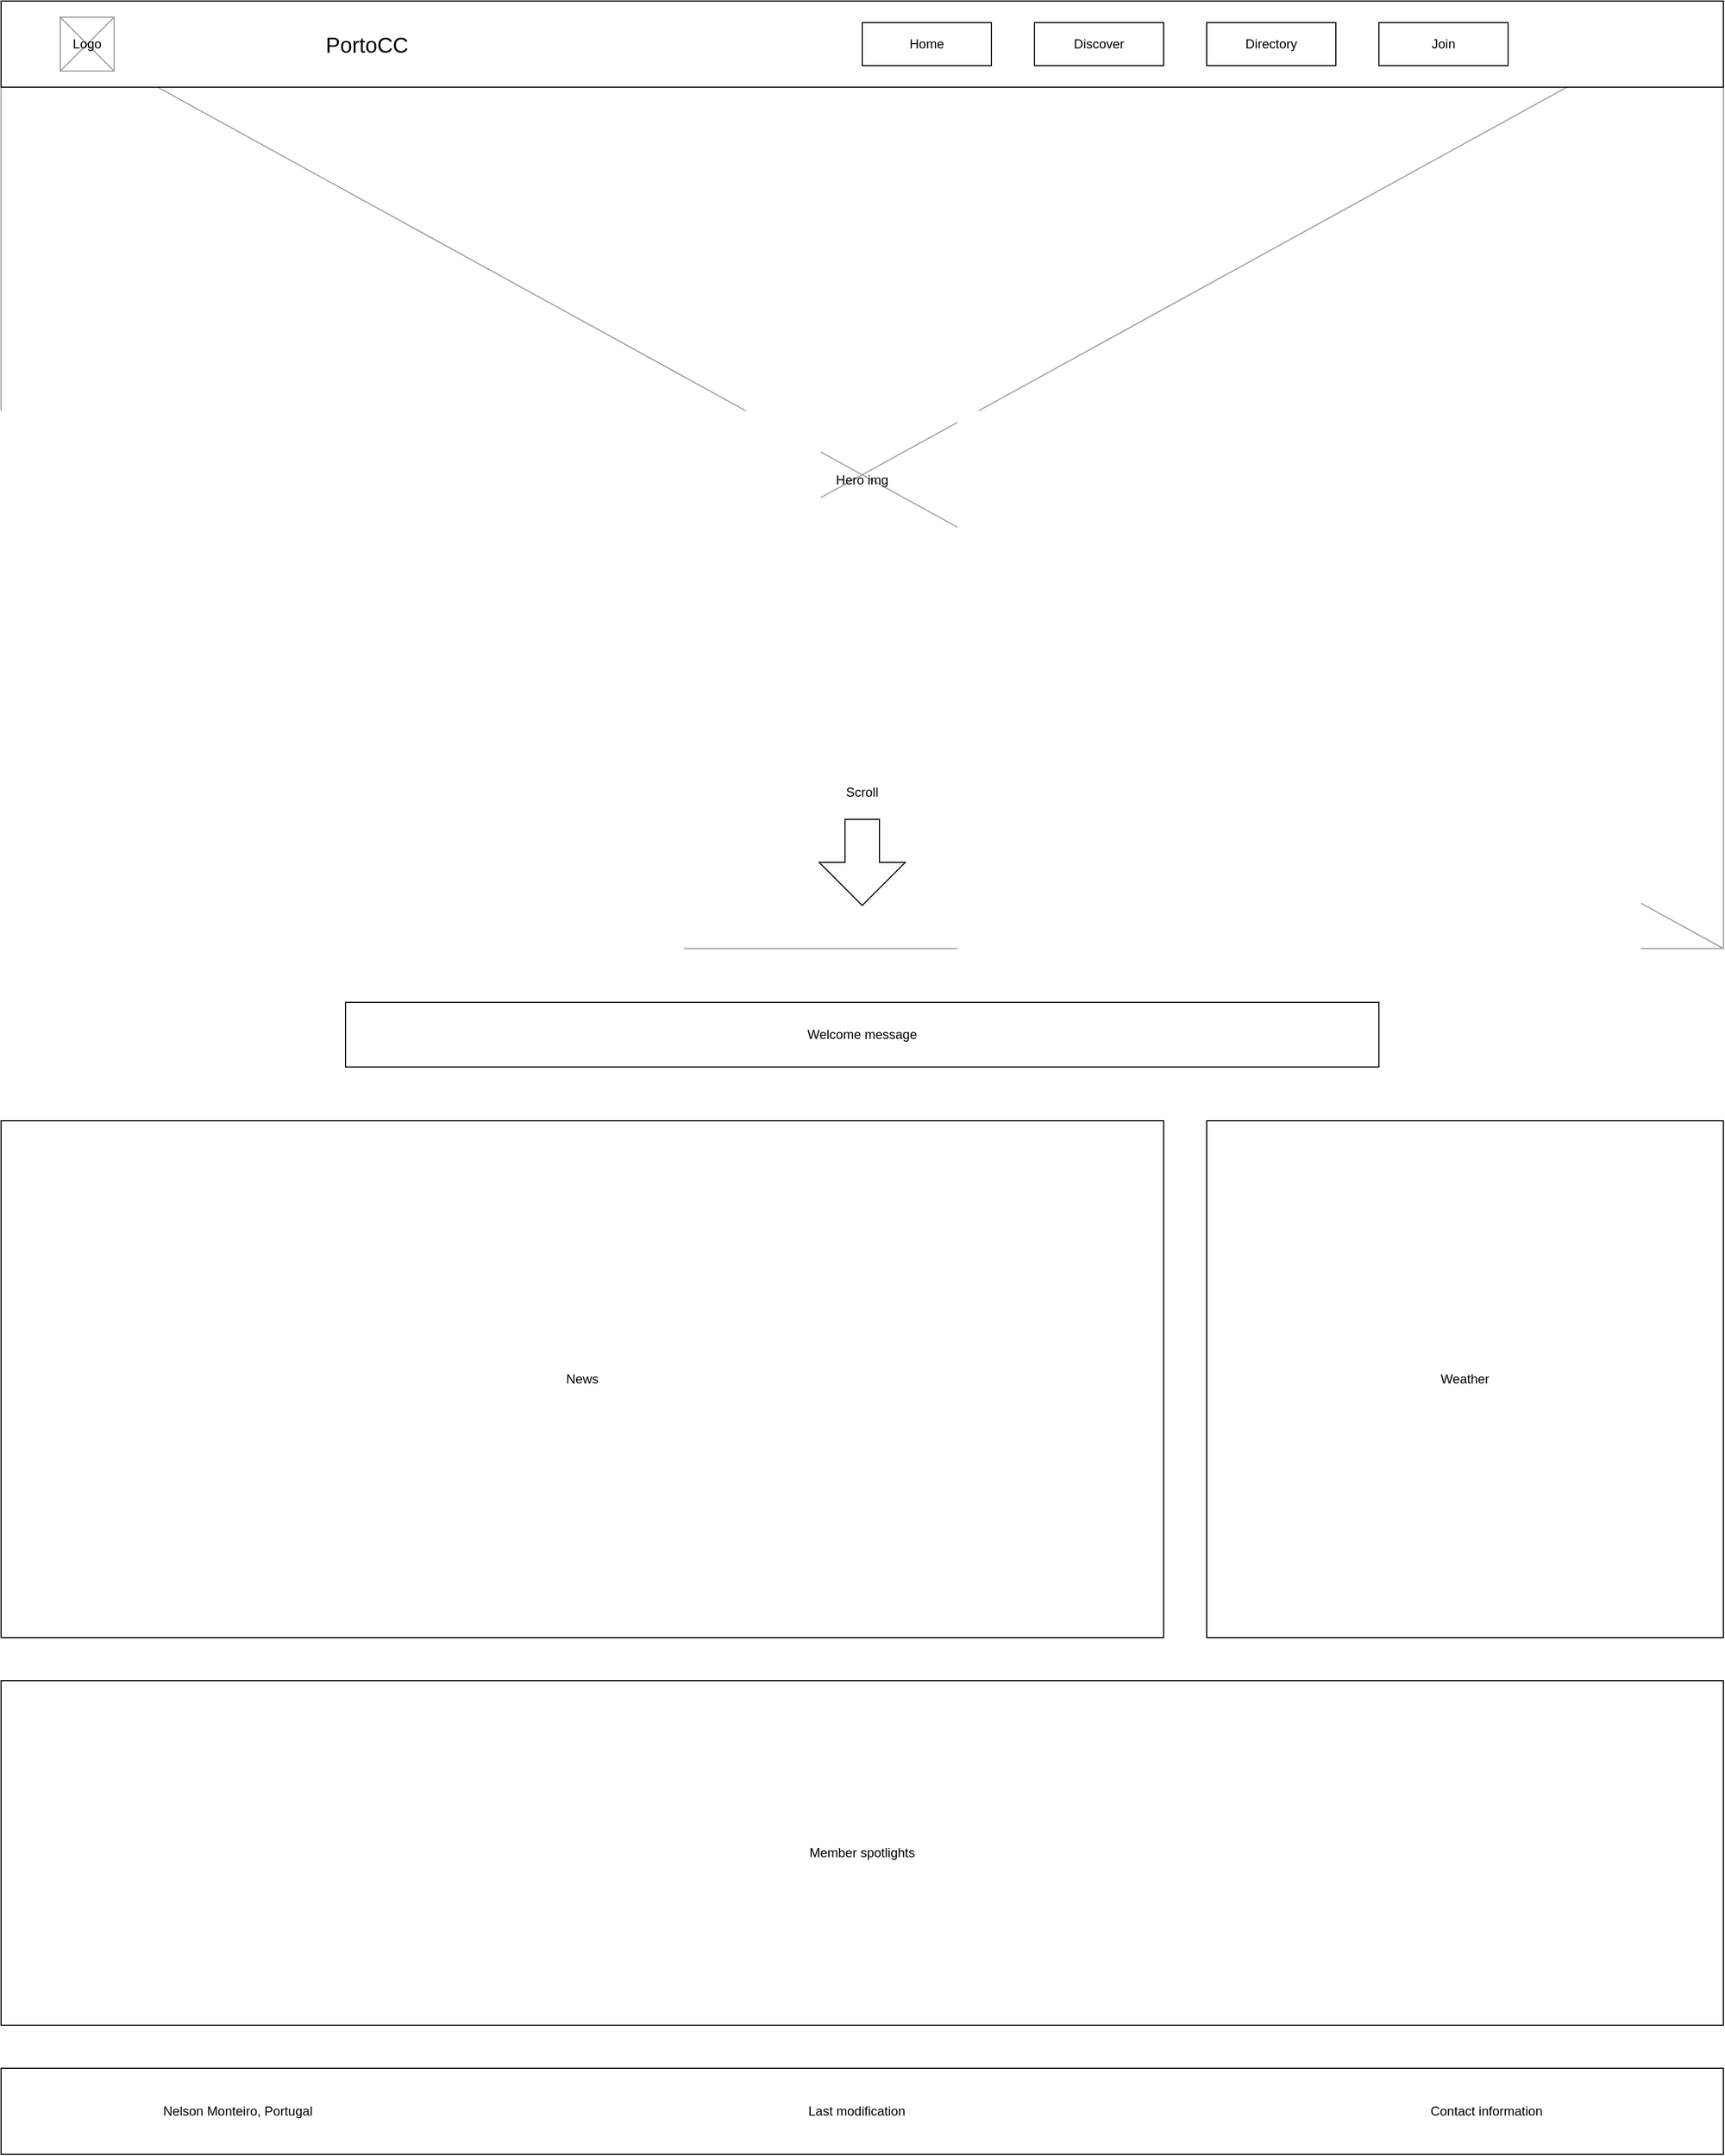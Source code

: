 <mxfile version="22.0.3" type="device" pages="4">
  <diagram name="Home" id="9Jc-4X4ooxKCM6CivTMa">
    <mxGraphModel dx="2016" dy="1196" grid="1" gridSize="10" guides="1" tooltips="1" connect="1" arrows="1" fold="1" page="1" pageScale="1" pageWidth="1600" pageHeight="2000" math="0" shadow="0">
      <root>
        <mxCell id="0" />
        <mxCell id="1" parent="0" />
        <mxCell id="LTOJydqHXjHJdDWPLr5g-16" value="" style="verticalLabelPosition=bottom;shadow=0;dashed=0;align=center;html=1;verticalAlign=top;strokeWidth=1;shape=mxgraph.mockup.graphics.simpleIcon;strokeColor=#999999;" vertex="1" parent="1">
          <mxGeometry width="1600" height="880" as="geometry" />
        </mxCell>
        <mxCell id="LTOJydqHXjHJdDWPLr5g-1" value="" style="rounded=0;whiteSpace=wrap;html=1;" vertex="1" parent="1">
          <mxGeometry width="1600" height="80" as="geometry" />
        </mxCell>
        <mxCell id="LTOJydqHXjHJdDWPLr5g-18" value="" style="verticalLabelPosition=bottom;shadow=0;dashed=0;align=center;html=1;verticalAlign=top;strokeWidth=1;shape=mxgraph.mockup.graphics.simpleIcon;strokeColor=#999999;" vertex="1" parent="1">
          <mxGeometry x="55" y="15" width="50" height="50" as="geometry" />
        </mxCell>
        <mxCell id="LTOJydqHXjHJdDWPLr5g-3" value="Logo" style="text;html=1;strokeColor=none;fillColor=none;align=center;verticalAlign=middle;whiteSpace=wrap;rounded=0;" vertex="1" parent="1">
          <mxGeometry x="40" y="25" width="80" height="30" as="geometry" />
        </mxCell>
        <mxCell id="LTOJydqHXjHJdDWPLr5g-5" value="Home" style="rounded=0;whiteSpace=wrap;html=1;" vertex="1" parent="1">
          <mxGeometry x="800" y="20" width="120" height="40" as="geometry" />
        </mxCell>
        <mxCell id="LTOJydqHXjHJdDWPLr5g-6" value="Join" style="rounded=0;whiteSpace=wrap;html=1;" vertex="1" parent="1">
          <mxGeometry x="1280" y="20" width="120" height="40" as="geometry" />
        </mxCell>
        <mxCell id="LTOJydqHXjHJdDWPLr5g-7" value="Directory" style="rounded=0;whiteSpace=wrap;html=1;" vertex="1" parent="1">
          <mxGeometry x="1120" y="20" width="120" height="40" as="geometry" />
        </mxCell>
        <mxCell id="LTOJydqHXjHJdDWPLr5g-8" value="Discover" style="rounded=0;whiteSpace=wrap;html=1;" vertex="1" parent="1">
          <mxGeometry x="960" y="20" width="120" height="40" as="geometry" />
        </mxCell>
        <mxCell id="LTOJydqHXjHJdDWPLr5g-10" value="" style="html=1;shadow=0;dashed=0;align=center;verticalAlign=middle;shape=mxgraph.arrows2.arrow;dy=0.6;dx=40;direction=south;notch=0;" vertex="1" parent="1">
          <mxGeometry x="760" y="760" width="80" height="80" as="geometry" />
        </mxCell>
        <mxCell id="LTOJydqHXjHJdDWPLr5g-11" value="Scroll" style="text;html=1;strokeColor=none;fillColor=none;align=center;verticalAlign=middle;whiteSpace=wrap;rounded=0;" vertex="1" parent="1">
          <mxGeometry x="770" y="720" width="60" height="30" as="geometry" />
        </mxCell>
        <mxCell id="LTOJydqHXjHJdDWPLr5g-12" value="Member spotlights" style="rounded=0;whiteSpace=wrap;html=1;" vertex="1" parent="1">
          <mxGeometry y="1560" width="1600" height="320" as="geometry" />
        </mxCell>
        <mxCell id="LTOJydqHXjHJdDWPLr5g-13" value="Welcome message" style="rounded=0;whiteSpace=wrap;html=1;" vertex="1" parent="1">
          <mxGeometry x="320" y="930" width="960" height="60" as="geometry" />
        </mxCell>
        <mxCell id="LTOJydqHXjHJdDWPLr5g-14" value="Weather" style="rounded=0;whiteSpace=wrap;html=1;" vertex="1" parent="1">
          <mxGeometry x="1120" y="1040" width="480" height="480" as="geometry" />
        </mxCell>
        <mxCell id="LTOJydqHXjHJdDWPLr5g-25" style="edgeStyle=orthogonalEdgeStyle;rounded=0;orthogonalLoop=1;jettySize=auto;html=1;exitX=1;exitY=0.5;exitDx=0;exitDy=0;" edge="1" parent="1" source="LTOJydqHXjHJdDWPLr5g-15">
          <mxGeometry relative="1" as="geometry">
            <mxPoint x="1050" y="1280" as="targetPoint" />
          </mxGeometry>
        </mxCell>
        <mxCell id="LTOJydqHXjHJdDWPLr5g-15" value="News" style="rounded=0;whiteSpace=wrap;html=1;" vertex="1" parent="1">
          <mxGeometry y="1040" width="1080" height="480" as="geometry" />
        </mxCell>
        <mxCell id="LTOJydqHXjHJdDWPLr5g-17" value="Hero img" style="text;html=1;strokeColor=none;fillColor=none;align=center;verticalAlign=middle;whiteSpace=wrap;rounded=0;" vertex="1" parent="1">
          <mxGeometry x="770" y="430" width="60" height="30" as="geometry" />
        </mxCell>
        <mxCell id="LTOJydqHXjHJdDWPLr5g-4" value="&lt;font style=&quot;font-size: 20px;&quot;&gt;PortoCC&lt;/font&gt;" style="text;html=1;strokeColor=none;fillColor=none;align=center;verticalAlign=middle;whiteSpace=wrap;rounded=0;" vertex="1" parent="1">
          <mxGeometry x="150" width="380" height="80" as="geometry" />
        </mxCell>
        <mxCell id="LTOJydqHXjHJdDWPLr5g-19" value="" style="rounded=0;whiteSpace=wrap;html=1;" vertex="1" parent="1">
          <mxGeometry y="1920" width="1600" height="80" as="geometry" />
        </mxCell>
        <mxCell id="LTOJydqHXjHJdDWPLr5g-20" value="Nelson Monteiro, Portugal" style="text;html=1;strokeColor=none;fillColor=none;align=center;verticalAlign=middle;whiteSpace=wrap;rounded=0;" vertex="1" parent="1">
          <mxGeometry x="10" y="1930" width="420" height="60" as="geometry" />
        </mxCell>
        <mxCell id="LTOJydqHXjHJdDWPLr5g-21" value="Contact information" style="text;html=1;strokeColor=none;fillColor=none;align=center;verticalAlign=middle;whiteSpace=wrap;rounded=0;" vertex="1" parent="1">
          <mxGeometry x="1170" y="1930" width="420" height="60" as="geometry" />
        </mxCell>
        <mxCell id="LTOJydqHXjHJdDWPLr5g-22" value="Last modification" style="text;html=1;strokeColor=none;fillColor=none;align=center;verticalAlign=middle;whiteSpace=wrap;rounded=0;" vertex="1" parent="1">
          <mxGeometry x="585" y="1930" width="420" height="60" as="geometry" />
        </mxCell>
      </root>
    </mxGraphModel>
  </diagram>
  <diagram id="rncriWijId8YMEuLZk5F" name="Discover">
    <mxGraphModel dx="2016" dy="1196" grid="1" gridSize="10" guides="1" tooltips="1" connect="1" arrows="1" fold="1" page="1" pageScale="1" pageWidth="1600" pageHeight="2000" math="0" shadow="0">
      <root>
        <mxCell id="0" />
        <mxCell id="1" parent="0" />
        <mxCell id="qGJs7b_JIFEvdadz_PmN-3" value="" style="rounded=0;whiteSpace=wrap;html=1;" vertex="1" parent="1">
          <mxGeometry x="40" y="280" width="440" height="520" as="geometry" />
        </mxCell>
        <mxCell id="-Zo25kRNtJqOJ9kIemg0-1" value="" style="rounded=0;whiteSpace=wrap;html=1;" vertex="1" parent="1">
          <mxGeometry width="1600" height="80" as="geometry" />
        </mxCell>
        <mxCell id="CjwpZORWzetbiARGUuDT-1" value="" style="verticalLabelPosition=bottom;shadow=0;dashed=0;align=center;html=1;verticalAlign=top;strokeWidth=1;shape=mxgraph.mockup.graphics.simpleIcon;strokeColor=#999999;" vertex="1" parent="1">
          <mxGeometry x="55" y="15" width="50" height="50" as="geometry" />
        </mxCell>
        <mxCell id="CjwpZORWzetbiARGUuDT-2" value="Logo" style="text;html=1;strokeColor=none;fillColor=none;align=center;verticalAlign=middle;whiteSpace=wrap;rounded=0;" vertex="1" parent="1">
          <mxGeometry x="40" y="25" width="80" height="30" as="geometry" />
        </mxCell>
        <mxCell id="CjwpZORWzetbiARGUuDT-3" value="Home" style="rounded=0;whiteSpace=wrap;html=1;" vertex="1" parent="1">
          <mxGeometry x="800" y="20" width="120" height="40" as="geometry" />
        </mxCell>
        <mxCell id="CjwpZORWzetbiARGUuDT-4" value="Join" style="rounded=0;whiteSpace=wrap;html=1;" vertex="1" parent="1">
          <mxGeometry x="1280" y="20" width="120" height="40" as="geometry" />
        </mxCell>
        <mxCell id="CjwpZORWzetbiARGUuDT-5" value="Directory" style="rounded=0;whiteSpace=wrap;html=1;" vertex="1" parent="1">
          <mxGeometry x="1120" y="20" width="120" height="40" as="geometry" />
        </mxCell>
        <mxCell id="CjwpZORWzetbiARGUuDT-6" value="Discover" style="rounded=0;whiteSpace=wrap;html=1;" vertex="1" parent="1">
          <mxGeometry x="960" y="20" width="120" height="40" as="geometry" />
        </mxCell>
        <mxCell id="CjwpZORWzetbiARGUuDT-7" value="&lt;font style=&quot;font-size: 20px;&quot;&gt;PortoCC&lt;/font&gt;" style="text;html=1;strokeColor=none;fillColor=none;align=center;verticalAlign=middle;whiteSpace=wrap;rounded=0;strokeWidth=4;" vertex="1" parent="1">
          <mxGeometry x="150" width="380" height="80" as="geometry" />
        </mxCell>
        <mxCell id="-IgE7H6nFALj96EOGmVQ-1" value="" style="rounded=0;whiteSpace=wrap;html=1;" vertex="1" parent="1">
          <mxGeometry y="1920" width="1600" height="80" as="geometry" />
        </mxCell>
        <mxCell id="-IgE7H6nFALj96EOGmVQ-2" value="Nelson Monteiro, Portugal" style="text;html=1;strokeColor=none;fillColor=none;align=center;verticalAlign=middle;whiteSpace=wrap;rounded=0;" vertex="1" parent="1">
          <mxGeometry x="10" y="1930" width="420" height="60" as="geometry" />
        </mxCell>
        <mxCell id="-IgE7H6nFALj96EOGmVQ-3" value="Contact information" style="text;html=1;strokeColor=none;fillColor=none;align=center;verticalAlign=middle;whiteSpace=wrap;rounded=0;" vertex="1" parent="1">
          <mxGeometry x="1170" y="1930" width="420" height="60" as="geometry" />
        </mxCell>
        <mxCell id="-IgE7H6nFALj96EOGmVQ-4" value="Last modification" style="text;html=1;strokeColor=none;fillColor=none;align=center;verticalAlign=middle;whiteSpace=wrap;rounded=0;" vertex="1" parent="1">
          <mxGeometry x="585" y="1930" width="420" height="60" as="geometry" />
        </mxCell>
        <mxCell id="vFK1ZiAWT5eT2_vWahpD-2" value="Gallery" style="text;html=1;strokeColor=none;fillColor=none;align=center;verticalAlign=middle;whiteSpace=wrap;rounded=0;" vertex="1" parent="1">
          <mxGeometry x="770" y="220" width="60" height="30" as="geometry" />
        </mxCell>
        <mxCell id="vFK1ZiAWT5eT2_vWahpD-3" value="&lt;font style=&quot;font-size: 20px;&quot;&gt;Discover Porto&lt;/font&gt;" style="text;html=1;strokeColor=none;fillColor=none;align=center;verticalAlign=middle;whiteSpace=wrap;rounded=0;" vertex="1" parent="1">
          <mxGeometry x="580" y="120" width="440" height="80" as="geometry" />
        </mxCell>
        <mxCell id="_PmQAhRhFt9v2FuvSFiG-15" value="" style="verticalLabelPosition=bottom;shadow=0;dashed=0;align=center;html=1;verticalAlign=top;strokeWidth=1;shape=mxgraph.mockup.graphics.simpleIcon;strokeColor=#999999;" vertex="1" parent="1">
          <mxGeometry x="1190" y="280" width="370" height="240" as="geometry" />
        </mxCell>
        <mxCell id="_PmQAhRhFt9v2FuvSFiG-16" value="" style="verticalLabelPosition=bottom;shadow=0;dashed=0;align=center;html=1;verticalAlign=top;strokeWidth=1;shape=mxgraph.mockup.graphics.simpleIcon;strokeColor=#999999;" vertex="1" parent="1">
          <mxGeometry x="890" y="280" width="260" height="240" as="geometry" />
        </mxCell>
        <mxCell id="_PmQAhRhFt9v2FuvSFiG-17" value="" style="verticalLabelPosition=bottom;shadow=0;dashed=0;align=center;html=1;verticalAlign=top;strokeWidth=1;shape=mxgraph.mockup.graphics.simpleIcon;strokeColor=#999999;" vertex="1" parent="1">
          <mxGeometry x="520" y="560" width="400" height="240" as="geometry" />
        </mxCell>
        <mxCell id="_PmQAhRhFt9v2FuvSFiG-19" value="" style="verticalLabelPosition=bottom;shadow=0;dashed=0;align=center;html=1;verticalAlign=top;strokeWidth=1;shape=mxgraph.mockup.graphics.simpleIcon;strokeColor=#999999;" vertex="1" parent="1">
          <mxGeometry x="520" y="280" width="330" height="240" as="geometry" />
        </mxCell>
        <mxCell id="_PmQAhRhFt9v2FuvSFiG-20" value="" style="verticalLabelPosition=bottom;shadow=0;dashed=0;align=center;html=1;verticalAlign=top;strokeWidth=1;shape=mxgraph.mockup.graphics.simpleIcon;strokeColor=#999999;" vertex="1" parent="1">
          <mxGeometry x="960" y="560" width="300" height="240" as="geometry" />
        </mxCell>
        <mxCell id="_PmQAhRhFt9v2FuvSFiG-21" value="" style="verticalLabelPosition=bottom;shadow=0;dashed=0;align=center;html=1;verticalAlign=top;strokeWidth=1;shape=mxgraph.mockup.graphics.simpleIcon;strokeColor=#999999;" vertex="1" parent="1">
          <mxGeometry x="1300" y="560" width="260" height="240" as="geometry" />
        </mxCell>
        <mxCell id="_PmQAhRhFt9v2FuvSFiG-26" value="" style="rounded=0;whiteSpace=wrap;html=1;" vertex="1" parent="1">
          <mxGeometry x="240" y="920" width="1120" height="240" as="geometry" />
        </mxCell>
        <mxCell id="_PmQAhRhFt9v2FuvSFiG-28" value="&lt;font style=&quot;font-size: 20px;&quot;&gt;Demographics&lt;/font&gt;" style="text;html=1;strokeColor=none;fillColor=none;align=center;verticalAlign=middle;whiteSpace=wrap;rounded=0;" vertex="1" parent="1">
          <mxGeometry x="740" y="850" width="120" height="30" as="geometry" />
        </mxCell>
        <mxCell id="_PmQAhRhFt9v2FuvSFiG-29" value="&lt;h1&gt;Heading&lt;/h1&gt;&lt;p&gt;Lorem ipsum dolor sit amet, consectetur adipisicing elit, sed do eiusmod tempor incididunt ut labore et dolore magna aliqua.&lt;/p&gt;" style="text;html=1;strokeColor=none;fillColor=none;spacing=5;spacingTop=-20;whiteSpace=wrap;overflow=hidden;rounded=0;" vertex="1" parent="1">
          <mxGeometry x="290" y="980" width="240" height="120" as="geometry" />
        </mxCell>
        <mxCell id="_PmQAhRhFt9v2FuvSFiG-30" value="&lt;h1&gt;Heading&lt;/h1&gt;&lt;p&gt;Lorem ipsum dolor sit amet, consectetur adipisicing elit, sed do eiusmod tempor incididunt ut labore et dolore magna aliqua.&lt;/p&gt;" style="text;html=1;strokeColor=none;fillColor=none;spacing=5;spacingTop=-20;whiteSpace=wrap;overflow=hidden;rounded=0;" vertex="1" parent="1">
          <mxGeometry x="1070" y="980" width="240" height="120" as="geometry" />
        </mxCell>
        <mxCell id="_PmQAhRhFt9v2FuvSFiG-31" value="&lt;h1&gt;Heading&lt;/h1&gt;&lt;p&gt;Lorem ipsum dolor sit amet, consectetur adipisicing elit, sed do eiusmod tempor incididunt ut labore et dolore magna aliqua.&lt;/p&gt;" style="text;html=1;strokeColor=none;fillColor=none;spacing=5;spacingTop=-20;whiteSpace=wrap;overflow=hidden;rounded=0;" vertex="1" parent="1">
          <mxGeometry x="680" y="980" width="240" height="120" as="geometry" />
        </mxCell>
        <mxCell id="qGJs7b_JIFEvdadz_PmN-1" value="&lt;h1&gt;History&lt;/h1&gt;&lt;p&gt;Lorem ipsum dolor sit amet, consectetur adipiscing elit, sed do eiusmod tempor incididunt ut labore et dolore magna aliqua. Eget dolor morbi non arcu risus quis varius. Ut lectus arcu bibendum at varius vel. Eu scelerisque felis imperdiet proin fermentum leo. Non pulvinar neque laoreet suspendisse. Magna fringilla urna porttitor rhoncus dolor purus non enim praesent. Volutpat diam ut venenatis tellus in. Turpis in eu mi bibendum neque. Phasellus faucibus scelerisque eleifend donec. Non pulvinar neque laoreet suspendisse interdum consectetur libero id. Velit sed ullamcorper morbi tincidunt ornare massa eget egestas. Sed euismod nisi porta lorem mollis aliquam. Morbi tincidunt augue interdum velit. Etiam tempor orci eu lobortis elementum nibh tellus molestie. Velit euismod in pellentesque massa placerat duis ultricies lacus sed.&lt;/p&gt;&lt;p&gt;Arcu dictum varius duis at consectetur. Morbi tincidunt augue interdum velit euismod in pellentesque massa. Pharetra diam sit amet nisl. Ultrices mi tempus imperdiet nulla malesuada pellentesque elit eget. Nisi vitae suscipit tellus mauris a diam maecenas. Mauris pellentesque pulvinar pellentesque habitant morbi. Eget aliquet nibh praesent tristique magna sit amet purus gravida. Mattis rhoncus urna neque viverra justo nec ultrices dui sapien. Amet nisl purus in mollis. Arcu non odio euismod lacinia at quis.&lt;/p&gt;&lt;p&gt;Velit sed ullamcorper morbi tincidunt ornare massa eget egestas purus. Risus in hendrerit gravida rutrum quisque non tellus. Justo eget magna fermentum iaculis eu non diam. Tempus quam pellentesque nec nam aliquam. Odio tempor orci dapibus ultrices in. Cras pulvinar mattis nunc sed blandit. Porttitor eget dolor morbi non arcu risus quis.&lt;br&gt;&lt;/p&gt;" style="text;html=1;strokeColor=none;fillColor=none;spacing=5;spacingTop=-20;whiteSpace=wrap;overflow=hidden;rounded=0;" vertex="1" parent="1">
          <mxGeometry x="80" y="280" width="360" height="520" as="geometry" />
        </mxCell>
        <mxCell id="qGJs7b_JIFEvdadz_PmN-4" value="Current events" style="rounded=0;whiteSpace=wrap;html=1;" vertex="1" parent="1">
          <mxGeometry x="640" y="1280" width="720" height="480" as="geometry" />
        </mxCell>
        <mxCell id="qGJs7b_JIFEvdadz_PmN-5" value="&lt;h1&gt;Current events&lt;/h1&gt;&lt;p&gt;Lorem ipsum dolor sit amet, consectetur adipisicing elit, sed do eiusmod tempor incididunt ut labore et dolore magna aliqua.&lt;/p&gt;" style="text;html=1;strokeColor=none;fillColor=none;spacing=5;spacingTop=-20;whiteSpace=wrap;overflow=hidden;rounded=0;" vertex="1" parent="1">
          <mxGeometry x="245" y="1400" width="315" height="240" as="geometry" />
        </mxCell>
      </root>
    </mxGraphModel>
  </diagram>
  <diagram id="96MiM-nGg6Q593nv6gJt" name="Directory">
    <mxGraphModel dx="2016" dy="1196" grid="1" gridSize="10" guides="1" tooltips="1" connect="1" arrows="1" fold="1" page="1" pageScale="1" pageWidth="1600" pageHeight="1500" math="0" shadow="0">
      <root>
        <mxCell id="0" />
        <mxCell id="1" parent="0" />
        <mxCell id="af-1cBShx83j1TZW54wE-1" value="" style="rounded=0;whiteSpace=wrap;html=1;" vertex="1" parent="1">
          <mxGeometry x="440" y="240" width="1080" height="280" as="geometry" />
        </mxCell>
        <mxCell id="v2m5doxko5JAg_ua9qTM-1" value="" style="rounded=0;whiteSpace=wrap;html=1;" vertex="1" parent="1">
          <mxGeometry y="1420" width="1600" height="80" as="geometry" />
        </mxCell>
        <mxCell id="v2m5doxko5JAg_ua9qTM-2" value="Nelson Monteiro, Portugal" style="text;html=1;strokeColor=none;fillColor=none;align=center;verticalAlign=middle;whiteSpace=wrap;rounded=0;" vertex="1" parent="1">
          <mxGeometry x="10" y="1430" width="420" height="60" as="geometry" />
        </mxCell>
        <mxCell id="v2m5doxko5JAg_ua9qTM-3" value="Contact information" style="text;html=1;strokeColor=none;fillColor=none;align=center;verticalAlign=middle;whiteSpace=wrap;rounded=0;" vertex="1" parent="1">
          <mxGeometry x="1170" y="1430" width="420" height="60" as="geometry" />
        </mxCell>
        <mxCell id="v2m5doxko5JAg_ua9qTM-4" value="Last modification" style="text;html=1;strokeColor=none;fillColor=none;align=center;verticalAlign=middle;whiteSpace=wrap;rounded=0;" vertex="1" parent="1">
          <mxGeometry x="585" y="1430" width="420" height="60" as="geometry" />
        </mxCell>
        <mxCell id="rtJxO4XldpgjFj9Skopt-1" value="" style="rounded=0;whiteSpace=wrap;html=1;" vertex="1" parent="1">
          <mxGeometry width="1600" height="80" as="geometry" />
        </mxCell>
        <mxCell id="rtJxO4XldpgjFj9Skopt-2" value="" style="verticalLabelPosition=bottom;shadow=0;dashed=0;align=center;html=1;verticalAlign=top;strokeWidth=1;shape=mxgraph.mockup.graphics.simpleIcon;strokeColor=#999999;" vertex="1" parent="1">
          <mxGeometry x="55" y="15" width="50" height="50" as="geometry" />
        </mxCell>
        <mxCell id="rtJxO4XldpgjFj9Skopt-3" value="Logo" style="text;html=1;strokeColor=none;fillColor=none;align=center;verticalAlign=middle;whiteSpace=wrap;rounded=0;" vertex="1" parent="1">
          <mxGeometry x="40" y="25" width="80" height="30" as="geometry" />
        </mxCell>
        <mxCell id="rtJxO4XldpgjFj9Skopt-4" value="Home" style="rounded=0;whiteSpace=wrap;html=1;" vertex="1" parent="1">
          <mxGeometry x="800" y="20" width="120" height="40" as="geometry" />
        </mxCell>
        <mxCell id="rtJxO4XldpgjFj9Skopt-5" value="Join" style="rounded=0;whiteSpace=wrap;html=1;" vertex="1" parent="1">
          <mxGeometry x="1280" y="20" width="120" height="40" as="geometry" />
        </mxCell>
        <mxCell id="rtJxO4XldpgjFj9Skopt-6" value="Directory" style="rounded=0;whiteSpace=wrap;html=1;" vertex="1" parent="1">
          <mxGeometry x="1120" y="20" width="120" height="40" as="geometry" />
        </mxCell>
        <mxCell id="rtJxO4XldpgjFj9Skopt-7" value="Discover" style="rounded=0;whiteSpace=wrap;html=1;" vertex="1" parent="1">
          <mxGeometry x="960" y="20" width="120" height="40" as="geometry" />
        </mxCell>
        <mxCell id="rtJxO4XldpgjFj9Skopt-8" value="&lt;font style=&quot;font-size: 20px;&quot;&gt;PortoCC&lt;/font&gt;" style="text;html=1;strokeColor=none;fillColor=none;align=center;verticalAlign=middle;whiteSpace=wrap;rounded=0;" vertex="1" parent="1">
          <mxGeometry x="150" width="380" height="80" as="geometry" />
        </mxCell>
        <mxCell id="Ekm4awPdQ3NhtNFBM7wf-1" value="" style="verticalLabelPosition=bottom;shadow=0;dashed=0;align=center;html=1;verticalAlign=top;strokeWidth=1;shape=mxgraph.mockup.graphics.simpleIcon;strokeColor=#999999;" vertex="1" parent="1">
          <mxGeometry x="80" y="160" width="280" height="400" as="geometry" />
        </mxCell>
        <mxCell id="Ekm4awPdQ3NhtNFBM7wf-2" value="President" style="text;html=1;strokeColor=none;fillColor=none;align=center;verticalAlign=middle;whiteSpace=wrap;rounded=0;" vertex="1" parent="1">
          <mxGeometry x="190" y="345" width="60" height="30" as="geometry" />
        </mxCell>
        <mxCell id="Ekm4awPdQ3NhtNFBM7wf-3" value="&lt;h1&gt;President message&lt;/h1&gt;&lt;p&gt;Lorem ipsum dolor sit amet, consectetur adipisicing elit, sed do eiusmod tempor incididunt ut labore et dolore magna aliqua.&lt;/p&gt;" style="text;html=1;strokeColor=none;fillColor=none;spacing=5;spacingTop=-20;whiteSpace=wrap;overflow=hidden;rounded=0;" vertex="1" parent="1">
          <mxGeometry x="460" y="265" width="860" height="80" as="geometry" />
        </mxCell>
        <mxCell id="Ekm4awPdQ3NhtNFBM7wf-4" value="&lt;h1&gt;Projects&lt;/h1&gt;&lt;p&gt;Lorem ipsum dolor sit amet, consectetur adipisicing elit, sed do eiusmod tempor incididunt ut labore et dolore magna aliqua.&amp;nbsp;&lt;/p&gt;Arcu dictum varius duis at consectetur. Morbi tincidunt augue interdum velit euismod in pellentesque massa. Pharetra diam sit amet nisl. Ultrices mi tempus imperdiet nulla malesuada pellentesque elit eget. Nisi vitae suscipit tellus mauris a diam maecenas. Mauris pellentesque pulvinar pellentesque habitant morbi. Eget aliquet nibh praesent tristique magna sit amet purus gravida. Mattis rhoncus urna neque viverra justo nec ultrices dui sapien. Amet nisl purus in mollis. Arcu non odio euismod lacinia at quis." style="text;html=1;strokeColor=none;fillColor=none;spacing=5;spacingTop=-20;whiteSpace=wrap;overflow=hidden;rounded=0;" vertex="1" parent="1">
          <mxGeometry x="460" y="360" width="1050" height="160" as="geometry" />
        </mxCell>
        <mxCell id="af-1cBShx83j1TZW54wE-12" value="&lt;font style=&quot;font-size: 20px;&quot;&gt;Corporate Members&lt;/font&gt;" style="rounded=0;whiteSpace=wrap;html=1;" vertex="1" parent="1">
          <mxGeometry x="320" y="640" width="960" height="80" as="geometry" />
        </mxCell>
        <mxCell id="af-1cBShx83j1TZW54wE-13" value="" style="rounded=0;whiteSpace=wrap;html=1;" vertex="1" parent="1">
          <mxGeometry x="70" y="760" width="1470" height="560" as="geometry" />
        </mxCell>
        <mxCell id="af-1cBShx83j1TZW54wE-14" value="&lt;h1&gt;&lt;br&gt;&lt;/h1&gt;" style="text;html=1;strokeColor=none;fillColor=none;spacing=5;spacingTop=-20;whiteSpace=wrap;overflow=hidden;rounded=0;" vertex="1" parent="1">
          <mxGeometry x="125" y="800" width="1355" height="480" as="geometry" />
        </mxCell>
        <mxCell id="FbmDt95AW5lOq0m1YPwo-9" value="" style="verticalLabelPosition=bottom;shadow=0;dashed=0;align=center;html=1;verticalAlign=top;strokeWidth=1;shape=mxgraph.mockup.graphics.simpleIcon;strokeColor=#999999;" vertex="1" parent="1">
          <mxGeometry x="1290" y="1050" width="200" height="240" as="geometry" />
        </mxCell>
        <mxCell id="FbmDt95AW5lOq0m1YPwo-10" value="" style="verticalLabelPosition=bottom;shadow=0;dashed=0;align=center;html=1;verticalAlign=top;strokeWidth=1;shape=mxgraph.mockup.graphics.simpleIcon;strokeColor=#999999;" vertex="1" parent="1">
          <mxGeometry x="1290" y="790" width="200" height="240" as="geometry" />
        </mxCell>
        <mxCell id="FbmDt95AW5lOq0m1YPwo-14" value="" style="verticalLabelPosition=bottom;shadow=0;dashed=0;align=center;html=1;verticalAlign=top;strokeWidth=1;shape=mxgraph.mockup.graphics.simpleIcon;strokeColor=#999999;" vertex="1" parent="1">
          <mxGeometry x="1060" y="1050" width="200" height="240" as="geometry" />
        </mxCell>
        <mxCell id="FbmDt95AW5lOq0m1YPwo-15" value="" style="verticalLabelPosition=bottom;shadow=0;dashed=0;align=center;html=1;verticalAlign=top;strokeWidth=1;shape=mxgraph.mockup.graphics.simpleIcon;strokeColor=#999999;" vertex="1" parent="1">
          <mxGeometry x="1060" y="790" width="200" height="240" as="geometry" />
        </mxCell>
        <mxCell id="FbmDt95AW5lOq0m1YPwo-16" value="" style="verticalLabelPosition=bottom;shadow=0;dashed=0;align=center;html=1;verticalAlign=top;strokeWidth=1;shape=mxgraph.mockup.graphics.simpleIcon;strokeColor=#999999;" vertex="1" parent="1">
          <mxGeometry x="820" y="1050" width="200" height="240" as="geometry" />
        </mxCell>
        <mxCell id="FbmDt95AW5lOq0m1YPwo-17" value="" style="verticalLabelPosition=bottom;shadow=0;dashed=0;align=center;html=1;verticalAlign=top;strokeWidth=1;shape=mxgraph.mockup.graphics.simpleIcon;strokeColor=#999999;" vertex="1" parent="1">
          <mxGeometry x="820" y="790" width="200" height="240" as="geometry" />
        </mxCell>
        <mxCell id="FbmDt95AW5lOq0m1YPwo-18" value="" style="verticalLabelPosition=bottom;shadow=0;dashed=0;align=center;html=1;verticalAlign=top;strokeWidth=1;shape=mxgraph.mockup.graphics.simpleIcon;strokeColor=#999999;" vertex="1" parent="1">
          <mxGeometry x="580" y="1050" width="200" height="240" as="geometry" />
        </mxCell>
        <mxCell id="FbmDt95AW5lOq0m1YPwo-19" value="" style="verticalLabelPosition=bottom;shadow=0;dashed=0;align=center;html=1;verticalAlign=top;strokeWidth=1;shape=mxgraph.mockup.graphics.simpleIcon;strokeColor=#999999;" vertex="1" parent="1">
          <mxGeometry x="580" y="790" width="200" height="240" as="geometry" />
        </mxCell>
        <mxCell id="FbmDt95AW5lOq0m1YPwo-20" value="" style="verticalLabelPosition=bottom;shadow=0;dashed=0;align=center;html=1;verticalAlign=top;strokeWidth=1;shape=mxgraph.mockup.graphics.simpleIcon;strokeColor=#999999;" vertex="1" parent="1">
          <mxGeometry x="340" y="1050" width="200" height="240" as="geometry" />
        </mxCell>
        <mxCell id="FbmDt95AW5lOq0m1YPwo-21" value="" style="verticalLabelPosition=bottom;shadow=0;dashed=0;align=center;html=1;verticalAlign=top;strokeWidth=1;shape=mxgraph.mockup.graphics.simpleIcon;strokeColor=#999999;" vertex="1" parent="1">
          <mxGeometry x="340" y="790" width="200" height="240" as="geometry" />
        </mxCell>
        <mxCell id="FbmDt95AW5lOq0m1YPwo-22" value="" style="verticalLabelPosition=bottom;shadow=0;dashed=0;align=center;html=1;verticalAlign=top;strokeWidth=1;shape=mxgraph.mockup.graphics.simpleIcon;strokeColor=#999999;" vertex="1" parent="1">
          <mxGeometry x="105" y="1050" width="200" height="240" as="geometry" />
        </mxCell>
        <mxCell id="FbmDt95AW5lOq0m1YPwo-23" value="" style="verticalLabelPosition=bottom;shadow=0;dashed=0;align=center;html=1;verticalAlign=top;strokeWidth=1;shape=mxgraph.mockup.graphics.simpleIcon;strokeColor=#999999;" vertex="1" parent="1">
          <mxGeometry x="105" y="790" width="200" height="240" as="geometry" />
        </mxCell>
      </root>
    </mxGraphModel>
  </diagram>
  <diagram id="W1wtMlsqldo_isd1r4fm" name="Join">
    <mxGraphModel dx="2016" dy="1196" grid="1" gridSize="10" guides="1" tooltips="1" connect="1" arrows="1" fold="1" page="1" pageScale="1" pageWidth="1600" pageHeight="1400" math="0" shadow="0">
      <root>
        <mxCell id="0" />
        <mxCell id="1" parent="0" />
        <mxCell id="znH5M7_CxCIYOg-Ep0f_-1" value="" style="rounded=0;whiteSpace=wrap;html=1;" vertex="1" parent="1">
          <mxGeometry y="1320" width="1600" height="80" as="geometry" />
        </mxCell>
        <mxCell id="znH5M7_CxCIYOg-Ep0f_-2" value="Nelson Monteiro, Portugal" style="text;html=1;strokeColor=none;fillColor=none;align=center;verticalAlign=middle;whiteSpace=wrap;rounded=0;" vertex="1" parent="1">
          <mxGeometry x="10" y="1330" width="420" height="60" as="geometry" />
        </mxCell>
        <mxCell id="znH5M7_CxCIYOg-Ep0f_-3" value="Contact information" style="text;html=1;strokeColor=none;fillColor=none;align=center;verticalAlign=middle;whiteSpace=wrap;rounded=0;" vertex="1" parent="1">
          <mxGeometry x="1170" y="1330" width="420" height="60" as="geometry" />
        </mxCell>
        <mxCell id="znH5M7_CxCIYOg-Ep0f_-4" value="Last modification" style="text;html=1;strokeColor=none;fillColor=none;align=center;verticalAlign=middle;whiteSpace=wrap;rounded=0;" vertex="1" parent="1">
          <mxGeometry x="585" y="1330" width="420" height="60" as="geometry" />
        </mxCell>
        <mxCell id="NOrzsgTSsfHSJWd6UhqO-1" value="" style="rounded=0;whiteSpace=wrap;html=1;" vertex="1" parent="1">
          <mxGeometry width="1600" height="80" as="geometry" />
        </mxCell>
        <mxCell id="NOrzsgTSsfHSJWd6UhqO-2" value="" style="verticalLabelPosition=bottom;shadow=0;dashed=0;align=center;html=1;verticalAlign=top;strokeWidth=1;shape=mxgraph.mockup.graphics.simpleIcon;strokeColor=#999999;" vertex="1" parent="1">
          <mxGeometry x="55" y="15" width="50" height="50" as="geometry" />
        </mxCell>
        <mxCell id="NOrzsgTSsfHSJWd6UhqO-3" value="Logo" style="text;html=1;strokeColor=none;fillColor=none;align=center;verticalAlign=middle;whiteSpace=wrap;rounded=0;" vertex="1" parent="1">
          <mxGeometry x="40" y="25" width="80" height="30" as="geometry" />
        </mxCell>
        <mxCell id="NOrzsgTSsfHSJWd6UhqO-4" value="Home" style="rounded=0;whiteSpace=wrap;html=1;" vertex="1" parent="1">
          <mxGeometry x="800" y="20" width="120" height="40" as="geometry" />
        </mxCell>
        <mxCell id="NOrzsgTSsfHSJWd6UhqO-5" value="Join" style="rounded=0;whiteSpace=wrap;html=1;" vertex="1" parent="1">
          <mxGeometry x="1280" y="20" width="120" height="40" as="geometry" />
        </mxCell>
        <mxCell id="NOrzsgTSsfHSJWd6UhqO-6" value="Directory" style="rounded=0;whiteSpace=wrap;html=1;" vertex="1" parent="1">
          <mxGeometry x="1120" y="20" width="120" height="40" as="geometry" />
        </mxCell>
        <mxCell id="NOrzsgTSsfHSJWd6UhqO-7" value="Discover" style="rounded=0;whiteSpace=wrap;html=1;" vertex="1" parent="1">
          <mxGeometry x="960" y="20" width="120" height="40" as="geometry" />
        </mxCell>
        <mxCell id="NOrzsgTSsfHSJWd6UhqO-8" value="&lt;font style=&quot;font-size: 20px;&quot;&gt;PortoCC&lt;/font&gt;" style="text;html=1;strokeColor=none;fillColor=none;align=center;verticalAlign=middle;whiteSpace=wrap;rounded=0;" vertex="1" parent="1">
          <mxGeometry x="150" width="380" height="80" as="geometry" />
        </mxCell>
        <mxCell id="fXjMjzHhMFb96yRoYwsT-1" value="Chamber of Commerce - Porto" style="rounded=0;whiteSpace=wrap;html=1;" vertex="1" parent="1">
          <mxGeometry x="320" y="160" width="960" height="60" as="geometry" />
        </mxCell>
        <mxCell id="yCT_NavKNeRrtOwJ2KtC-1" value="" style="rounded=0;whiteSpace=wrap;html=1;" vertex="1" parent="1">
          <mxGeometry x="120" y="280" width="640" height="880" as="geometry" />
        </mxCell>
        <mxCell id="yCT_NavKNeRrtOwJ2KtC-3" value="Benefits" style="swimlane;fontStyle=0;childLayout=stackLayout;horizontal=1;startSize=80;horizontalStack=0;resizeParent=1;resizeParentMax=0;resizeLast=0;collapsible=1;marginBottom=0;whiteSpace=wrap;html=1;" vertex="1" parent="1">
          <mxGeometry x="840" y="280" width="640" height="880" as="geometry" />
        </mxCell>
        <mxCell id="yCT_NavKNeRrtOwJ2KtC-4" value="Item 1" style="text;strokeColor=none;fillColor=none;align=left;verticalAlign=middle;spacingLeft=4;spacingRight=4;overflow=hidden;points=[[0,0.5],[1,0.5]];portConstraint=eastwest;rotatable=0;whiteSpace=wrap;html=1;" vertex="1" parent="yCT_NavKNeRrtOwJ2KtC-3">
          <mxGeometry y="80" width="640" height="240" as="geometry" />
        </mxCell>
        <mxCell id="yCT_NavKNeRrtOwJ2KtC-5" value="Item 2" style="text;strokeColor=none;fillColor=none;align=left;verticalAlign=middle;spacingLeft=4;spacingRight=4;overflow=hidden;points=[[0,0.5],[1,0.5]];portConstraint=eastwest;rotatable=0;whiteSpace=wrap;html=1;" vertex="1" parent="yCT_NavKNeRrtOwJ2KtC-3">
          <mxGeometry y="320" width="640" height="240" as="geometry" />
        </mxCell>
        <mxCell id="yCT_NavKNeRrtOwJ2KtC-6" value="Item 3" style="text;strokeColor=none;fillColor=none;align=left;verticalAlign=middle;spacingLeft=4;spacingRight=4;overflow=hidden;points=[[0,0.5],[1,0.5]];portConstraint=eastwest;rotatable=0;whiteSpace=wrap;html=1;" vertex="1" parent="yCT_NavKNeRrtOwJ2KtC-3">
          <mxGeometry y="560" width="640" height="320" as="geometry" />
        </mxCell>
        <mxCell id="yCT_NavKNeRrtOwJ2KtC-36" value="" style="rounded=0;whiteSpace=wrap;html=1;" vertex="1" parent="1">
          <mxGeometry x="165" y="400" width="550" height="40" as="geometry" />
        </mxCell>
        <mxCell id="yCT_NavKNeRrtOwJ2KtC-42" value="Form" style="text;html=1;strokeColor=none;fillColor=none;align=center;verticalAlign=middle;whiteSpace=wrap;rounded=0;" vertex="1" parent="1">
          <mxGeometry x="410" y="310" width="60" height="30" as="geometry" />
        </mxCell>
        <mxCell id="yCT_NavKNeRrtOwJ2KtC-43" value="" style="rounded=0;whiteSpace=wrap;html=1;" vertex="1" parent="1">
          <mxGeometry x="165" y="880" width="550" height="160" as="geometry" />
        </mxCell>
        <mxCell id="yCT_NavKNeRrtOwJ2KtC-44" value="" style="rounded=0;whiteSpace=wrap;html=1;" vertex="1" parent="1">
          <mxGeometry x="165" y="800" width="550" height="40" as="geometry" />
        </mxCell>
        <mxCell id="yCT_NavKNeRrtOwJ2KtC-45" value="" style="rounded=0;whiteSpace=wrap;html=1;" vertex="1" parent="1">
          <mxGeometry x="165" y="720" width="550" height="40" as="geometry" />
        </mxCell>
        <mxCell id="yCT_NavKNeRrtOwJ2KtC-46" value="" style="rounded=0;whiteSpace=wrap;html=1;" vertex="1" parent="1">
          <mxGeometry x="165" y="640" width="550" height="40" as="geometry" />
        </mxCell>
        <mxCell id="yCT_NavKNeRrtOwJ2KtC-47" value="" style="rounded=0;whiteSpace=wrap;html=1;" vertex="1" parent="1">
          <mxGeometry x="165" y="560" width="550" height="40" as="geometry" />
        </mxCell>
        <mxCell id="yCT_NavKNeRrtOwJ2KtC-48" value="" style="rounded=0;whiteSpace=wrap;html=1;" vertex="1" parent="1">
          <mxGeometry x="165" y="480" width="550" height="40" as="geometry" />
        </mxCell>
        <mxCell id="yCT_NavKNeRrtOwJ2KtC-49" value="Join Chamber" style="strokeWidth=1;shadow=0;dashed=0;align=center;html=1;shape=mxgraph.mockup.buttons.button;strokeColor=#666666;fontColor=#ffffff;mainText=;buttonStyle=round;fontSize=17;fontStyle=1;fillColor=#008cff;whiteSpace=wrap;" vertex="1" parent="1">
          <mxGeometry x="170" y="1080" width="150" height="40" as="geometry" />
        </mxCell>
      </root>
    </mxGraphModel>
  </diagram>
</mxfile>
